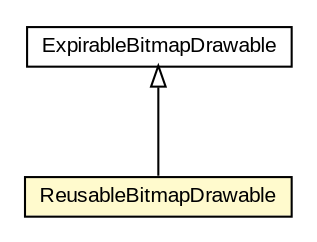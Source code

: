 #!/usr/local/bin/dot
#
# Class diagram 
# Generated by UMLGraph version R5_6-24-gf6e263 (http://www.umlgraph.org/)
#

digraph G {
	edge [fontname="arial",fontsize=10,labelfontname="arial",labelfontsize=10];
	node [fontname="arial",fontsize=10,shape=plaintext];
	nodesep=0.25;
	ranksep=0.5;
	// org.osmdroid.tileprovider.ExpirableBitmapDrawable
	c210084 [label=<<table title="org.osmdroid.tileprovider.ExpirableBitmapDrawable" border="0" cellborder="1" cellspacing="0" cellpadding="2" port="p" href="./ExpirableBitmapDrawable.html">
		<tr><td><table border="0" cellspacing="0" cellpadding="1">
<tr><td align="center" balign="center"> ExpirableBitmapDrawable </td></tr>
		</table></td></tr>
		</table>>, URL="./ExpirableBitmapDrawable.html", fontname="arial", fontcolor="black", fontsize=10.0];
	// org.osmdroid.tileprovider.ReusableBitmapDrawable
	c210127 [label=<<table title="org.osmdroid.tileprovider.ReusableBitmapDrawable" border="0" cellborder="1" cellspacing="0" cellpadding="2" port="p" bgcolor="lemonChiffon" href="./ReusableBitmapDrawable.html">
		<tr><td><table border="0" cellspacing="0" cellpadding="1">
<tr><td align="center" balign="center"> ReusableBitmapDrawable </td></tr>
		</table></td></tr>
		</table>>, URL="./ReusableBitmapDrawable.html", fontname="arial", fontcolor="black", fontsize=10.0];
	//org.osmdroid.tileprovider.ReusableBitmapDrawable extends org.osmdroid.tileprovider.ExpirableBitmapDrawable
	c210084:p -> c210127:p [dir=back,arrowtail=empty];
}

